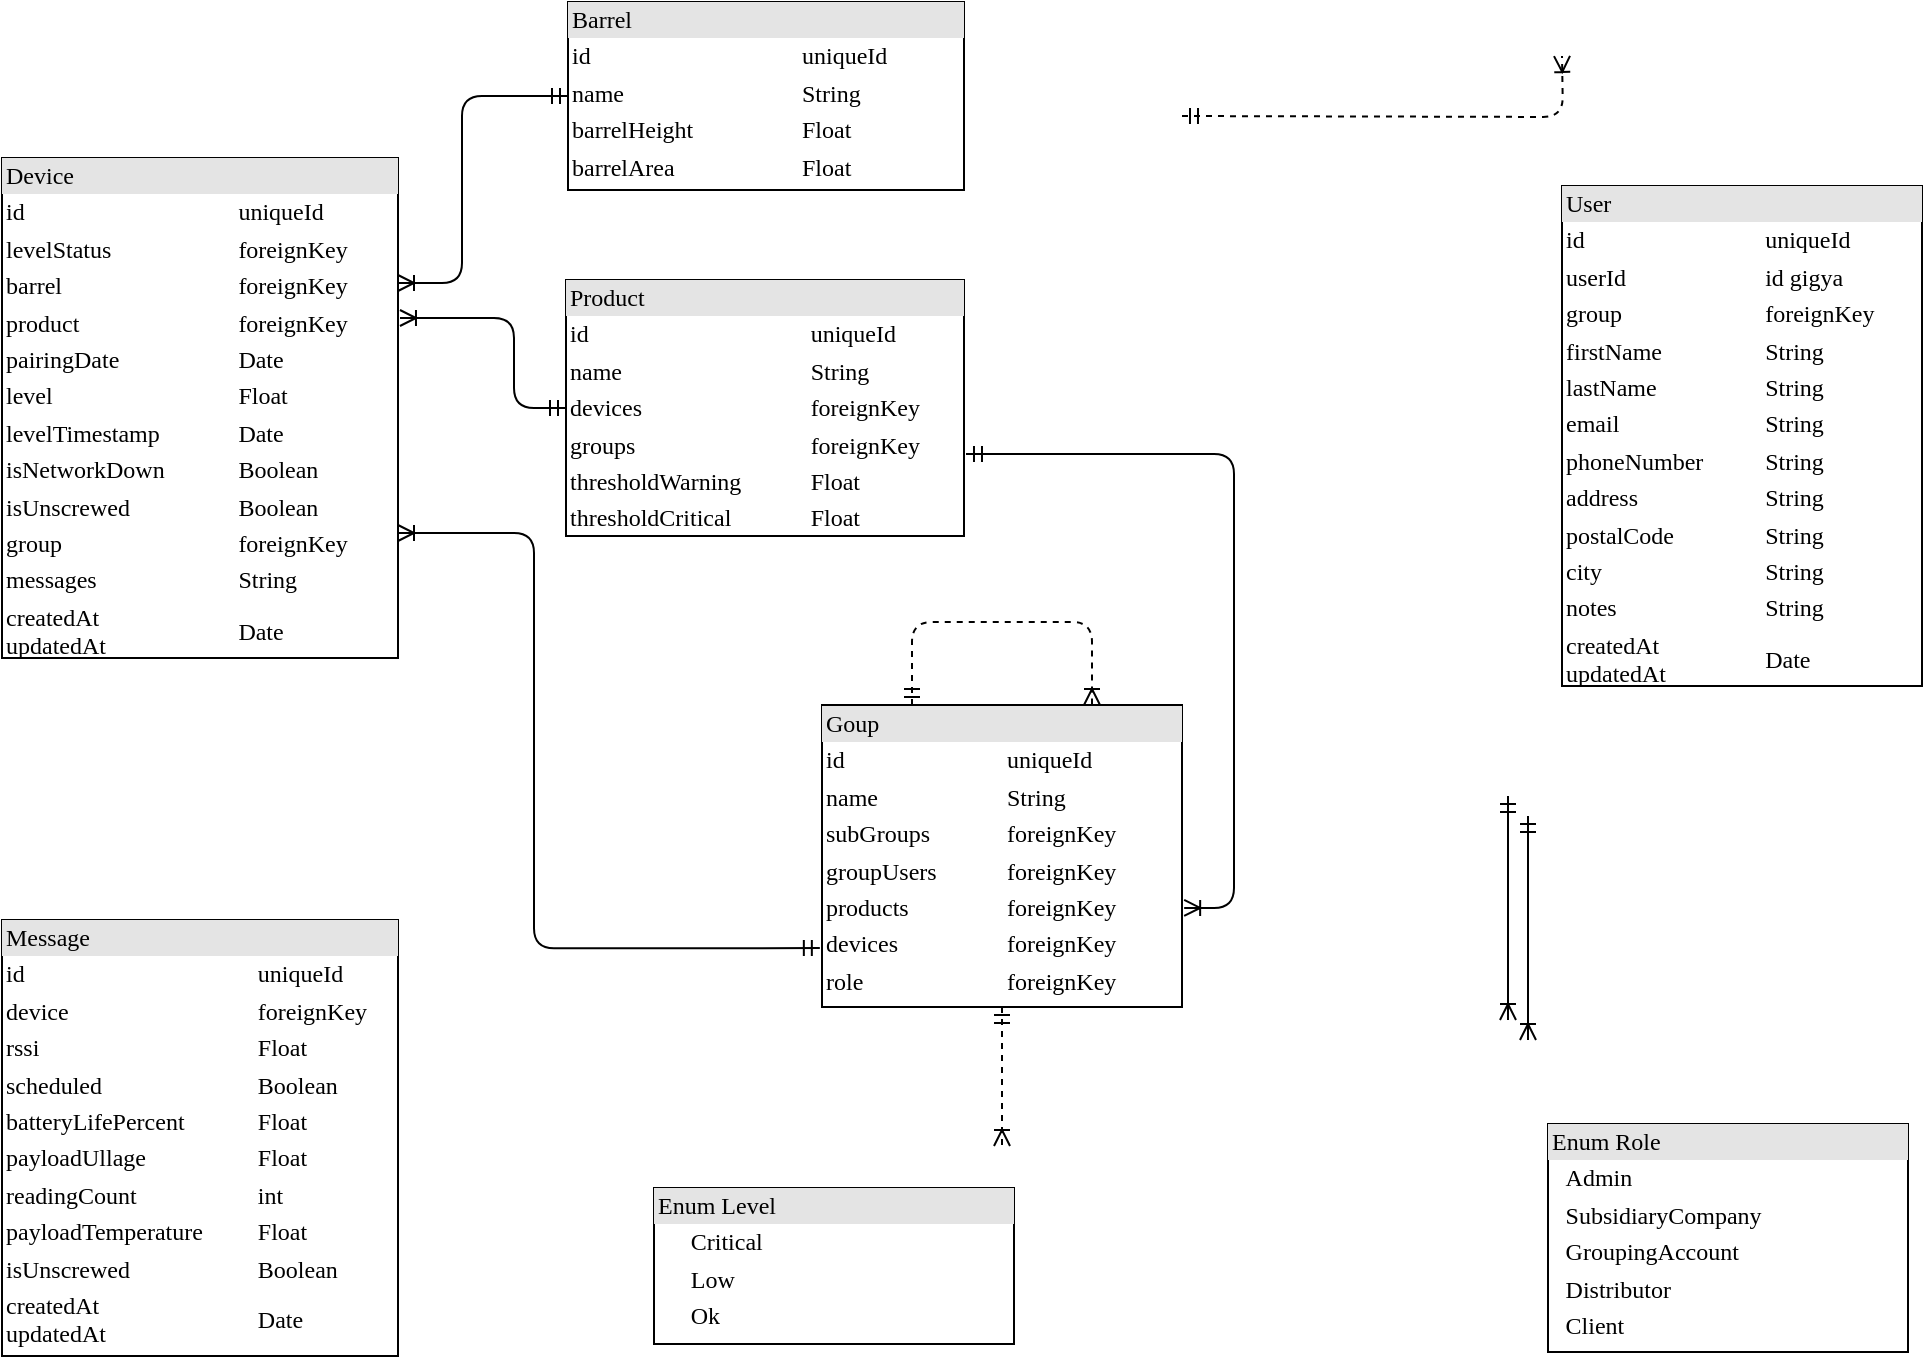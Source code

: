 <mxfile version="12.2.6" type="github" pages="1">
  <diagram name="Page-1" id="2ca16b54-16f6-2749-3443-fa8db7711227">
    <mxGraphModel dx="1417" dy="737" grid="0" gridSize="10" guides="1" tooltips="1" connect="1" arrows="1" fold="1" page="1" pageScale="1" pageWidth="1100" pageHeight="850" background="#ffffff" math="0" shadow="0">
      <root>
        <mxCell id="0"/>
        <mxCell id="1" parent="0"/>
        <mxCell id="2ed32ef02a7f4228-19" style="edgeStyle=orthogonalEdgeStyle;html=1;dashed=1;labelBackgroundColor=none;startArrow=ERmandOne;endArrow=ERoneToMany;fontFamily=Verdana;fontSize=12;align=left;entryX=0.75;entryY=0;entryDx=0;entryDy=0;exitX=0.25;exitY=0;exitDx=0;exitDy=0;" parent="1" source="2ed32ef02a7f4228-8" target="2ed32ef02a7f4228-8" edge="1">
          <mxGeometry relative="1" as="geometry">
            <Array as="points">
              <mxPoint x="505" y="418"/>
              <mxPoint x="595" y="418"/>
            </Array>
            <mxPoint x="590" y="230" as="sourcePoint"/>
          </mxGeometry>
        </mxCell>
        <mxCell id="2ed32ef02a7f4228-20" style="edgeStyle=orthogonalEdgeStyle;html=1;dashed=1;labelBackgroundColor=none;startArrow=ERmandOne;endArrow=ERoneToMany;fontFamily=Verdana;fontSize=12;align=left;" parent="1" edge="1">
          <mxGeometry relative="1" as="geometry">
            <mxPoint x="640" y="165" as="sourcePoint"/>
            <mxPoint x="830" y="135" as="targetPoint"/>
          </mxGeometry>
        </mxCell>
        <mxCell id="2ed32ef02a7f4228-15" style="edgeStyle=orthogonalEdgeStyle;html=1;entryX=1;entryY=0.25;labelBackgroundColor=none;startArrow=ERmandOne;endArrow=ERoneToMany;fontFamily=Verdana;fontSize=12;align=left;exitX=0;exitY=0.5;exitDx=0;exitDy=0;entryDx=0;entryDy=0;" parent="1" source="v6aNzx2uJPFDIrJ7goDk-1" target="v6aNzx2uJPFDIrJ7goDk-3" edge="1">
          <mxGeometry relative="1" as="geometry">
            <mxPoint x="783" y="485" as="sourcePoint"/>
            <mxPoint x="783" y="597" as="targetPoint"/>
            <Array as="points">
              <mxPoint x="280" y="155"/>
              <mxPoint x="280" y="249"/>
            </Array>
          </mxGeometry>
        </mxCell>
        <mxCell id="2ed32ef02a7f4228-6" value="&lt;div style=&quot;box-sizing: border-box ; width: 100% ; background: #e4e4e4 ; padding: 2px&quot;&gt;Enum Role&lt;/div&gt;&lt;table style=&quot;width: 100% ; font-size: 1em&quot; cellpadding=&quot;2&quot; cellspacing=&quot;0&quot;&gt;&lt;tbody&gt;&lt;tr&gt;&lt;td&gt;&lt;/td&gt;&lt;td&gt;Admin&lt;/td&gt;&lt;/tr&gt;&lt;tr&gt;&lt;td&gt;&lt;br&gt;&lt;/td&gt;&lt;td&gt;SubsidiaryCompany&lt;br&gt;&lt;/td&gt;&lt;/tr&gt;&lt;tr&gt;&lt;td&gt;&lt;/td&gt;&lt;td&gt;GroupingAccount&lt;br&gt;&lt;/td&gt;&lt;/tr&gt;&lt;tr&gt;&lt;td&gt;&lt;/td&gt;&lt;td&gt;Distributor&lt;br&gt;&lt;/td&gt;&lt;/tr&gt;&lt;tr&gt;&lt;td&gt;&lt;br&gt;&lt;/td&gt;&lt;td&gt;Client&lt;br&gt;&lt;/td&gt;&lt;/tr&gt;&lt;tr&gt;&lt;td&gt;&lt;/td&gt;&lt;td&gt;&lt;br&gt;&lt;/td&gt;&lt;/tr&gt;&lt;tr&gt;&lt;td&gt;&lt;br&gt;&lt;/td&gt;&lt;td&gt;&lt;br&gt;&lt;/td&gt;&lt;/tr&gt;&lt;tr&gt;&lt;td&gt;&lt;br&gt;&lt;/td&gt;&lt;td&gt;&lt;br&gt;&lt;/td&gt;&lt;/tr&gt;&lt;tr&gt;&lt;td&gt;&lt;br&gt;&lt;/td&gt;&lt;td&gt;&lt;br&gt;&lt;/td&gt;&lt;/tr&gt;&lt;tr&gt;&lt;td&gt;&lt;br&gt;&lt;/td&gt;&lt;td&gt;&lt;br&gt;&lt;/td&gt;&lt;/tr&gt;&lt;/tbody&gt;&lt;/table&gt;" style="verticalAlign=top;align=left;overflow=fill;html=1;rounded=0;shadow=0;comic=0;labelBackgroundColor=none;strokeWidth=1;fontFamily=Verdana;fontSize=12" parent="1" vertex="1">
          <mxGeometry x="823" y="669" width="180" height="114" as="geometry"/>
        </mxCell>
        <mxCell id="2ed32ef02a7f4228-17" style="edgeStyle=orthogonalEdgeStyle;html=1;entryX=0.5;entryY=0;labelBackgroundColor=none;startArrow=ERmandOne;endArrow=ERoneToMany;fontFamily=Verdana;fontSize=12;align=left;dashed=1;" parent="1" source="2ed32ef02a7f4228-8" edge="1">
          <mxGeometry relative="1" as="geometry">
            <mxPoint x="550" y="680" as="targetPoint"/>
          </mxGeometry>
        </mxCell>
        <mxCell id="2ed32ef02a7f4228-8" value="&lt;div style=&quot;box-sizing: border-box ; width: 100% ; background: #e4e4e4 ; padding: 2px&quot;&gt;Goup&lt;/div&gt;&lt;table style=&quot;width: 100% ; font-size: 1em&quot; cellpadding=&quot;2&quot; cellspacing=&quot;0&quot;&gt;&lt;tbody&gt;&lt;tr&gt;&lt;td&gt;id&lt;/td&gt;&lt;td&gt;uniqueId&lt;/td&gt;&lt;/tr&gt;&lt;tr&gt;&lt;td&gt;name&lt;br&gt;&lt;/td&gt;&lt;td&gt;String&lt;br&gt;&lt;/td&gt;&lt;/tr&gt;&lt;tr&gt;&lt;td&gt;subGroups&lt;br&gt;&lt;/td&gt;&lt;td&gt;foreignKey&lt;/td&gt;&lt;/tr&gt;&lt;tr&gt;&lt;td&gt;groupUsers&lt;br&gt;&lt;/td&gt;&lt;td&gt;foreignKey&lt;br&gt;&lt;/td&gt;&lt;/tr&gt;&lt;tr&gt;&lt;td&gt;products&lt;br&gt;&lt;/td&gt;&lt;td&gt;foreignKey&lt;br&gt;&lt;/td&gt;&lt;/tr&gt;&lt;tr&gt;&lt;td&gt;devices&lt;br&gt;&lt;/td&gt;&lt;td&gt;foreignKey&lt;br&gt;&lt;/td&gt;&lt;/tr&gt;&lt;tr&gt;&lt;td&gt;role&lt;br&gt;&lt;/td&gt;&lt;td&gt;foreignKey&lt;br&gt;&lt;/td&gt;&lt;/tr&gt;&lt;tr&gt;&lt;td&gt;&lt;/td&gt;&lt;td&gt;&lt;/td&gt;&lt;/tr&gt;&lt;/tbody&gt;&lt;/table&gt;" style="verticalAlign=top;align=left;overflow=fill;html=1;rounded=0;shadow=0;comic=0;labelBackgroundColor=none;strokeWidth=1;fontFamily=Verdana;fontSize=12" parent="1" vertex="1">
          <mxGeometry x="460" y="459.5" width="180" height="151" as="geometry"/>
        </mxCell>
        <mxCell id="2ed32ef02a7f4228-10" value="&lt;div style=&quot;box-sizing: border-box ; width: 100% ; background: #e4e4e4 ; padding: 2px&quot;&gt;User&lt;/div&gt;&lt;table style=&quot;width: 100% ; font-size: 1em&quot; cellpadding=&quot;2&quot; cellspacing=&quot;0&quot;&gt;&lt;tbody&gt;&lt;tr&gt;&lt;td&gt;id&lt;/td&gt;&lt;td&gt;uniqueId&lt;/td&gt;&lt;/tr&gt;&lt;tr&gt;&lt;td&gt;userId&lt;/td&gt;&lt;td&gt;id gigya&lt;/td&gt;&lt;/tr&gt;&lt;tr&gt;&lt;td&gt;group&lt;/td&gt;&lt;td&gt;foreignKey&lt;br&gt;&lt;/td&gt;&lt;/tr&gt;&lt;tr&gt;&lt;td&gt;firstName&lt;br&gt;&lt;/td&gt;&lt;td&gt;String&lt;br&gt;&lt;/td&gt;&lt;/tr&gt;&lt;tr&gt;&lt;td&gt;lastName&lt;br&gt;&lt;/td&gt;&lt;td&gt;String&lt;br&gt;&lt;/td&gt;&lt;/tr&gt;&lt;tr&gt;&lt;td&gt;email&lt;/td&gt;&lt;td&gt;String&lt;br&gt;&lt;/td&gt;&lt;/tr&gt;&lt;tr&gt;&lt;td&gt;phoneNumber&lt;br&gt;&lt;/td&gt;&lt;td&gt;String&lt;br&gt;&lt;/td&gt;&lt;/tr&gt;&lt;tr&gt;&lt;td&gt;address&lt;br&gt;&lt;/td&gt;&lt;td&gt;String&lt;br&gt;&lt;/td&gt;&lt;/tr&gt;&lt;tr&gt;&lt;td&gt;postalCode&lt;br&gt;&lt;/td&gt;&lt;td&gt;String&lt;br&gt;&lt;/td&gt;&lt;/tr&gt;&lt;tr&gt;&lt;td&gt;city&lt;/td&gt;&lt;td&gt;String&lt;br&gt;&lt;/td&gt;&lt;/tr&gt;&lt;tr&gt;&lt;td&gt;notes&lt;/td&gt;&lt;td&gt;String&lt;/td&gt;&lt;/tr&gt;&lt;tr&gt;&lt;td&gt;createdAt&lt;br&gt;updatedAt&lt;/td&gt;&lt;td&gt;Date&lt;/td&gt;&lt;/tr&gt;&lt;/tbody&gt;&lt;/table&gt;" style="verticalAlign=top;align=left;overflow=fill;html=1;rounded=0;shadow=0;comic=0;labelBackgroundColor=none;strokeWidth=1;fontFamily=Verdana;fontSize=12" parent="1" vertex="1">
          <mxGeometry x="830" y="200" width="180" height="250" as="geometry"/>
        </mxCell>
        <mxCell id="v6aNzx2uJPFDIrJ7goDk-1" value="&lt;div style=&quot;box-sizing: border-box ; width: 100% ; background: #e4e4e4 ; padding: 2px&quot;&gt;Barrel&lt;/div&gt;&lt;table style=&quot;width: 100% ; font-size: 1em&quot; cellpadding=&quot;2&quot; cellspacing=&quot;0&quot;&gt;&lt;tbody&gt;&lt;tr&gt;&lt;td&gt;id&lt;/td&gt;&lt;td&gt;uniqueId&lt;/td&gt;&lt;/tr&gt;&lt;tr&gt;&lt;td&gt;name&lt;/td&gt;&lt;td&gt;String&lt;br&gt;&lt;/td&gt;&lt;/tr&gt;&lt;tr&gt;&lt;td&gt;barrelHeight&lt;/td&gt;&lt;td&gt;Float&lt;br&gt;&lt;/td&gt;&lt;/tr&gt;&lt;tr&gt;&lt;td&gt;barrelArea&lt;br&gt;&lt;/td&gt;&lt;td&gt;Float&lt;br&gt;&lt;/td&gt;&lt;/tr&gt;&lt;tr&gt;&lt;td&gt;&lt;/td&gt;&lt;td&gt;&lt;/td&gt;&lt;/tr&gt;&lt;tr&gt;&lt;td&gt;&lt;br&gt;&lt;/td&gt;&lt;td&gt;&lt;/td&gt;&lt;/tr&gt;&lt;/tbody&gt;&lt;/table&gt;" style="verticalAlign=top;align=left;overflow=fill;html=1;rounded=0;shadow=0;comic=0;labelBackgroundColor=none;strokeWidth=1;fontFamily=Verdana;fontSize=12" vertex="1" parent="1">
          <mxGeometry x="333" y="108" width="198" height="94" as="geometry"/>
        </mxCell>
        <mxCell id="v6aNzx2uJPFDIrJ7goDk-2" value="&lt;div style=&quot;box-sizing: border-box ; width: 100% ; background: #e4e4e4 ; padding: 2px&quot;&gt;Message&lt;/div&gt;&lt;table style=&quot;width: 100% ; font-size: 1em&quot; cellpadding=&quot;2&quot; cellspacing=&quot;0&quot;&gt;&lt;tbody&gt;&lt;tr&gt;&lt;td&gt;id&lt;/td&gt;&lt;td&gt;uniqueId&lt;/td&gt;&lt;/tr&gt;&lt;tr&gt;&lt;td&gt;device&lt;/td&gt;&lt;td&gt;foreignKey&lt;br&gt;&lt;/td&gt;&lt;/tr&gt;&lt;tr&gt;&lt;td&gt;rssi&lt;/td&gt;&lt;td&gt;Float&lt;br&gt;&lt;/td&gt;&lt;/tr&gt;&lt;tr&gt;&lt;td&gt;scheduled&lt;br&gt;&lt;/td&gt;&lt;td&gt;Boolean&lt;br&gt;&lt;/td&gt;&lt;/tr&gt;&lt;tr&gt;&lt;td&gt;batteryLifePercent&lt;br&gt;&lt;/td&gt;&lt;td&gt;Float&lt;br&gt;&lt;/td&gt;&lt;/tr&gt;&lt;tr&gt;&lt;td&gt;payloadUllage&lt;/td&gt;&lt;td&gt;Float&lt;br&gt;&lt;/td&gt;&lt;/tr&gt;&lt;tr&gt;&lt;td&gt;readingCount&lt;br&gt;&lt;/td&gt;&lt;td&gt;int&lt;br&gt;&lt;/td&gt;&lt;/tr&gt;&lt;tr&gt;&lt;td&gt;payloadTemperature&lt;br&gt;&lt;/td&gt;&lt;td&gt;Float&lt;br&gt;&lt;/td&gt;&lt;/tr&gt;&lt;tr&gt;&lt;td&gt;isUnscrewed&lt;br&gt;&lt;/td&gt;&lt;td&gt;Boolean&lt;/td&gt;&lt;/tr&gt;&lt;tr&gt;&lt;td&gt;createdAt&lt;br&gt;updatedAt&lt;/td&gt;&lt;td&gt;Date&lt;/td&gt;&lt;/tr&gt;&lt;/tbody&gt;&lt;/table&gt;" style="verticalAlign=top;align=left;overflow=fill;html=1;rounded=0;shadow=0;comic=0;labelBackgroundColor=none;strokeWidth=1;fontFamily=Verdana;fontSize=12" vertex="1" parent="1">
          <mxGeometry x="50" y="567" width="198" height="218" as="geometry"/>
        </mxCell>
        <mxCell id="v6aNzx2uJPFDIrJ7goDk-3" value="&lt;div style=&quot;box-sizing: border-box ; width: 100% ; background: #e4e4e4 ; padding: 2px&quot;&gt;Device&lt;/div&gt;&lt;table style=&quot;width: 100% ; font-size: 1em&quot; cellpadding=&quot;2&quot; cellspacing=&quot;0&quot;&gt;&lt;tbody&gt;&lt;tr&gt;&lt;td&gt;id&lt;/td&gt;&lt;td&gt;uniqueId&lt;/td&gt;&lt;/tr&gt;&lt;tr&gt;&lt;td&gt;levelStatus&lt;/td&gt;&lt;td&gt;foreignKey&lt;br&gt;&lt;/td&gt;&lt;/tr&gt;&lt;tr&gt;&lt;td&gt;barrel&lt;br&gt;&lt;/td&gt;&lt;td&gt;foreignKey&lt;br&gt;&lt;/td&gt;&lt;/tr&gt;&lt;tr&gt;&lt;td&gt;product&lt;br&gt;&lt;/td&gt;&lt;td&gt;foreignKey&lt;br&gt;&lt;/td&gt;&lt;/tr&gt;&lt;tr&gt;&lt;td&gt;pairingDate&lt;br&gt;&lt;/td&gt;&lt;td&gt;Date&lt;br&gt;&lt;/td&gt;&lt;/tr&gt;&lt;tr&gt;&lt;td&gt;level&lt;/td&gt;&lt;td&gt;Float&lt;br&gt;&lt;/td&gt;&lt;/tr&gt;&lt;tr&gt;&lt;td&gt;levelTimestamp&lt;br&gt;&lt;/td&gt;&lt;td&gt;Date&lt;br&gt;&lt;/td&gt;&lt;/tr&gt;&lt;tr&gt;&lt;td&gt;isNetworkDown&lt;br&gt;&lt;/td&gt;&lt;td&gt;Boolean&lt;br&gt;&lt;/td&gt;&lt;/tr&gt;&lt;tr&gt;&lt;td&gt;isUnscrewed&lt;br&gt;&lt;/td&gt;&lt;td&gt;Boolean&lt;br&gt;&lt;/td&gt;&lt;/tr&gt;&lt;tr&gt;&lt;td&gt;group&lt;/td&gt;&lt;td&gt;foreignKey&lt;br&gt;&lt;/td&gt;&lt;/tr&gt;&lt;tr&gt;&lt;td&gt;messages&lt;/td&gt;&lt;td&gt;String&lt;/td&gt;&lt;/tr&gt;&lt;tr&gt;&lt;td&gt;createdAt&lt;br&gt;updatedAt&lt;/td&gt;&lt;td&gt;Date&lt;/td&gt;&lt;/tr&gt;&lt;/tbody&gt;&lt;/table&gt;" style="verticalAlign=top;align=left;overflow=fill;html=1;rounded=0;shadow=0;comic=0;labelBackgroundColor=none;strokeWidth=1;fontFamily=Verdana;fontSize=12" vertex="1" parent="1">
          <mxGeometry x="50" y="186" width="198" height="250" as="geometry"/>
        </mxCell>
        <mxCell id="v6aNzx2uJPFDIrJ7goDk-4" value="&lt;div style=&quot;box-sizing: border-box ; width: 100% ; background: #e4e4e4 ; padding: 2px&quot;&gt;Product&lt;/div&gt;&lt;table style=&quot;width: 100% ; font-size: 1em&quot; cellpadding=&quot;2&quot; cellspacing=&quot;0&quot;&gt;&lt;tbody&gt;&lt;tr&gt;&lt;td&gt;id&lt;/td&gt;&lt;td&gt;uniqueId&lt;/td&gt;&lt;/tr&gt;&lt;tr&gt;&lt;td&gt;name&lt;br&gt;&lt;/td&gt;&lt;td&gt;String&lt;br&gt;&lt;/td&gt;&lt;/tr&gt;&lt;tr&gt;&lt;td&gt;devices&lt;br&gt;&lt;/td&gt;&lt;td&gt;foreignKey&lt;/td&gt;&lt;/tr&gt;&lt;tr&gt;&lt;td&gt;groups&lt;br&gt;&lt;/td&gt;&lt;td&gt;foreignKey&lt;br&gt;&lt;/td&gt;&lt;/tr&gt;&lt;tr&gt;&lt;td&gt;thresholdWarning&lt;br&gt;&lt;/td&gt;&lt;td&gt;Float&lt;br&gt;&lt;/td&gt;&lt;/tr&gt;&lt;tr&gt;&lt;td&gt;thresholdCritical&lt;br&gt;&lt;/td&gt;&lt;td&gt;Float&lt;/td&gt;&lt;/tr&gt;&lt;tr&gt;&lt;td&gt;&lt;/td&gt;&lt;td&gt;&lt;/td&gt;&lt;/tr&gt;&lt;/tbody&gt;&lt;/table&gt;" style="verticalAlign=top;align=left;overflow=fill;html=1;rounded=0;shadow=0;comic=0;labelBackgroundColor=none;strokeWidth=1;fontFamily=Verdana;fontSize=12" vertex="1" parent="1">
          <mxGeometry x="332" y="247" width="199" height="128" as="geometry"/>
        </mxCell>
        <mxCell id="v6aNzx2uJPFDIrJ7goDk-5" value="&lt;div style=&quot;box-sizing: border-box ; width: 100% ; background: #e4e4e4 ; padding: 2px&quot;&gt;Enum Level&lt;/div&gt;&lt;table style=&quot;width: 100% ; font-size: 1em&quot; cellpadding=&quot;2&quot; cellspacing=&quot;0&quot;&gt;&lt;tbody&gt;&lt;tr&gt;&lt;td&gt;&lt;/td&gt;&lt;td&gt;Critical&lt;/td&gt;&lt;/tr&gt;&lt;tr&gt;&lt;td&gt;&lt;br&gt;&lt;/td&gt;&lt;td&gt;Low&lt;br&gt;&lt;/td&gt;&lt;/tr&gt;&lt;tr&gt;&lt;td&gt;&lt;/td&gt;&lt;td&gt;Ok&lt;/td&gt;&lt;/tr&gt;&lt;tr&gt;&lt;td&gt;&lt;/td&gt;&lt;td&gt;&lt;br&gt;&lt;/td&gt;&lt;/tr&gt;&lt;tr&gt;&lt;td&gt;&lt;br&gt;&lt;/td&gt;&lt;td&gt;&lt;br&gt;&lt;/td&gt;&lt;/tr&gt;&lt;tr&gt;&lt;td&gt;&lt;br&gt;&lt;/td&gt;&lt;td&gt;&lt;br&gt;&lt;/td&gt;&lt;/tr&gt;&lt;tr&gt;&lt;td&gt;&lt;br&gt;&lt;/td&gt;&lt;td&gt;&lt;br&gt;&lt;/td&gt;&lt;/tr&gt;&lt;tr&gt;&lt;td&gt;&lt;br&gt;&lt;/td&gt;&lt;td&gt;&lt;br&gt;&lt;/td&gt;&lt;/tr&gt;&lt;/tbody&gt;&lt;/table&gt;" style="verticalAlign=top;align=left;overflow=fill;html=1;rounded=0;shadow=0;comic=0;labelBackgroundColor=none;strokeWidth=1;fontFamily=Verdana;fontSize=12" vertex="1" parent="1">
          <mxGeometry x="376" y="701" width="180" height="78" as="geometry"/>
        </mxCell>
        <mxCell id="v6aNzx2uJPFDIrJ7goDk-6" style="edgeStyle=orthogonalEdgeStyle;html=1;entryX=1.006;entryY=0.672;labelBackgroundColor=none;startArrow=ERmandOne;endArrow=ERoneToMany;fontFamily=Verdana;fontSize=12;align=left;entryDx=0;entryDy=0;entryPerimeter=0;exitX=1.005;exitY=0.68;exitDx=0;exitDy=0;exitPerimeter=0;" edge="1" parent="1" source="v6aNzx2uJPFDIrJ7goDk-4" target="2ed32ef02a7f4228-8">
          <mxGeometry relative="1" as="geometry">
            <mxPoint x="567" y="328" as="sourcePoint"/>
            <mxPoint x="639.5" y="567" as="targetPoint"/>
            <Array as="points">
              <mxPoint x="666" y="334"/>
              <mxPoint x="666" y="561"/>
            </Array>
          </mxGeometry>
        </mxCell>
        <mxCell id="v6aNzx2uJPFDIrJ7goDk-7" style="edgeStyle=orthogonalEdgeStyle;html=1;entryX=0.5;entryY=0;labelBackgroundColor=none;startArrow=ERmandOne;endArrow=ERoneToMany;fontFamily=Verdana;fontSize=12;align=left;" edge="1" parent="1">
          <mxGeometry relative="1" as="geometry">
            <mxPoint x="803" y="505" as="sourcePoint"/>
            <mxPoint x="803" y="617" as="targetPoint"/>
            <Array as="points">
              <mxPoint x="803" y="543"/>
              <mxPoint x="803" y="543"/>
            </Array>
          </mxGeometry>
        </mxCell>
        <mxCell id="v6aNzx2uJPFDIrJ7goDk-8" style="edgeStyle=orthogonalEdgeStyle;html=1;entryX=1.005;entryY=0.32;labelBackgroundColor=none;startArrow=ERmandOne;endArrow=ERoneToMany;fontFamily=Verdana;fontSize=12;align=left;exitX=0;exitY=0.5;exitDx=0;exitDy=0;entryDx=0;entryDy=0;entryPerimeter=0;" edge="1" parent="1" source="v6aNzx2uJPFDIrJ7goDk-4" target="v6aNzx2uJPFDIrJ7goDk-3">
          <mxGeometry relative="1" as="geometry">
            <mxPoint x="306" y="301" as="sourcePoint"/>
            <mxPoint x="306" y="413" as="targetPoint"/>
            <Array as="points">
              <mxPoint x="306" y="311"/>
              <mxPoint x="306" y="266"/>
            </Array>
          </mxGeometry>
        </mxCell>
        <mxCell id="v6aNzx2uJPFDIrJ7goDk-9" style="edgeStyle=orthogonalEdgeStyle;html=1;entryX=0.5;entryY=0;labelBackgroundColor=none;startArrow=ERmandOne;endArrow=ERoneToMany;fontFamily=Verdana;fontSize=12;align=left;" edge="1" parent="1">
          <mxGeometry relative="1" as="geometry">
            <mxPoint x="813" y="515" as="sourcePoint"/>
            <mxPoint x="813" y="627" as="targetPoint"/>
            <Array as="points">
              <mxPoint x="813" y="553"/>
              <mxPoint x="813" y="553"/>
            </Array>
          </mxGeometry>
        </mxCell>
        <mxCell id="v6aNzx2uJPFDIrJ7goDk-10" style="edgeStyle=orthogonalEdgeStyle;html=1;entryX=1;entryY=0.75;labelBackgroundColor=none;startArrow=ERmandOne;endArrow=ERoneToMany;fontFamily=Verdana;fontSize=12;align=left;exitX=-0.006;exitY=0.805;exitDx=0;exitDy=0;entryDx=0;entryDy=0;exitPerimeter=0;" edge="1" parent="1" source="2ed32ef02a7f4228-8" target="v6aNzx2uJPFDIrJ7goDk-3">
          <mxGeometry relative="1" as="geometry">
            <mxPoint x="316" y="394" as="sourcePoint"/>
            <mxPoint x="316" y="506" as="targetPoint"/>
            <Array as="points">
              <mxPoint x="316" y="581"/>
              <mxPoint x="316" y="374"/>
            </Array>
          </mxGeometry>
        </mxCell>
      </root>
    </mxGraphModel>
  </diagram>
</mxfile>
